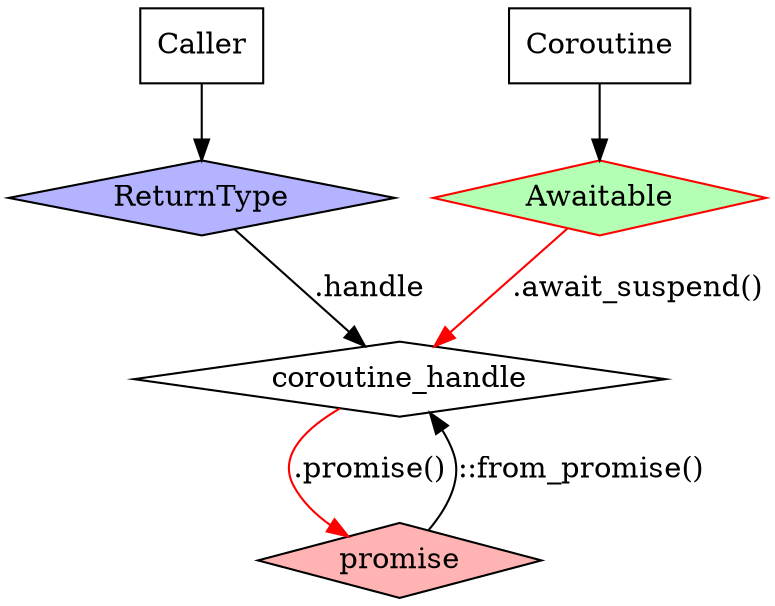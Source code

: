 digraph D {
  graph [ dpi = 300 ]; 

  main [shape=box, label="Caller"]
  f1 [shape=box, label="Coroutine"]
  ret [shape=diamond, label="ReturnType", fillcolor="#b3b3ff", style=filled]
  p [shape=diamond label="promise", fillcolor="#ffb3b3", style=filled]
  handle [shape=diamond label="coroutine_handle"]
  awaitable [shape=diamond label="Awaitable", fillcolor="#b3ffb3", style=filled, color="red"]

  main -> ret
  f1 -> awaitable
  p -> handle [label = "::from_promise()"]
  handle -> p [label = ".promise()", color="red"]
  ret -> handle [label = ".handle"]
  awaitable -> handle [label = ".await_suspend()", color="red"]
}
